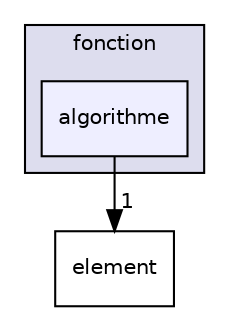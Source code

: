digraph "entete/fonction/algorithme" {
  compound=true
  node [ fontsize="10", fontname="Helvetica"];
  edge [ labelfontsize="10", labelfontname="Helvetica"];
  subgraph clusterdir_2a17f3b6bd0d472023dbd77d40fac0ed {
    graph [ bgcolor="#ddddee", pencolor="black", label="fonction" fontname="Helvetica", fontsize="10", URL="dir_2a17f3b6bd0d472023dbd77d40fac0ed.html"]
  dir_274fa83ce043f6ee607c914e53843dbb [shape=box, label="algorithme", style="filled", fillcolor="#eeeeff", pencolor="black", URL="dir_274fa83ce043f6ee607c914e53843dbb.html"];
  }
  dir_4832fa68ea590285dd7ec4a85118439c [shape=box label="element" URL="dir_4832fa68ea590285dd7ec4a85118439c.html"];
  dir_274fa83ce043f6ee607c914e53843dbb->dir_4832fa68ea590285dd7ec4a85118439c [headlabel="1", labeldistance=1.5 headhref="dir_000007_000004.html"];
}
